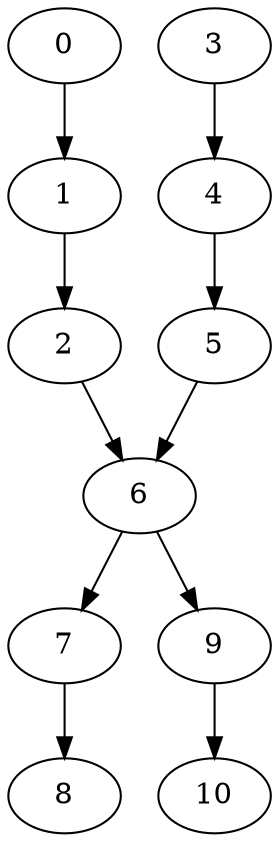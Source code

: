 digraph G {
0[work_weight="5";comm_weight="4";mem_weight="3";type="0";];
1[work_weight="2";comm_weight="3";mem_weight="5";type="0";];
2[work_weight="4";comm_weight="2";mem_weight="5";type="0";];
3[work_weight="5";comm_weight="4";mem_weight="3";type="1";];
4[work_weight="1";comm_weight="3";mem_weight="5";type="0";];
5[work_weight="8";comm_weight="2";mem_weight="5";type="1";];
6[work_weight="12";comm_weight="4";mem_weight="3";type="0";];
7[work_weight="8";comm_weight="3";mem_weight="5";type="1";];
8[work_weight="2";comm_weight="2";mem_weight="5";type="0";];
9[work_weight="9";comm_weight="2";mem_weight="5";type="0";];
10[work_weight="3";comm_weight="2";mem_weight="5";type="0";];
0->1 [comm_weight="1";];
1->2 [comm_weight="1";];
3->4 [comm_weight="1";];
4->5 [comm_weight="1";];
2->6 [comm_weight="1";];
5->6 [comm_weight="1";];
6->7 [comm_weight="1";];
7->8 [comm_weight="1";];
6->9 [comm_weight="1";];
9->10 [comm_weight="1";];
}